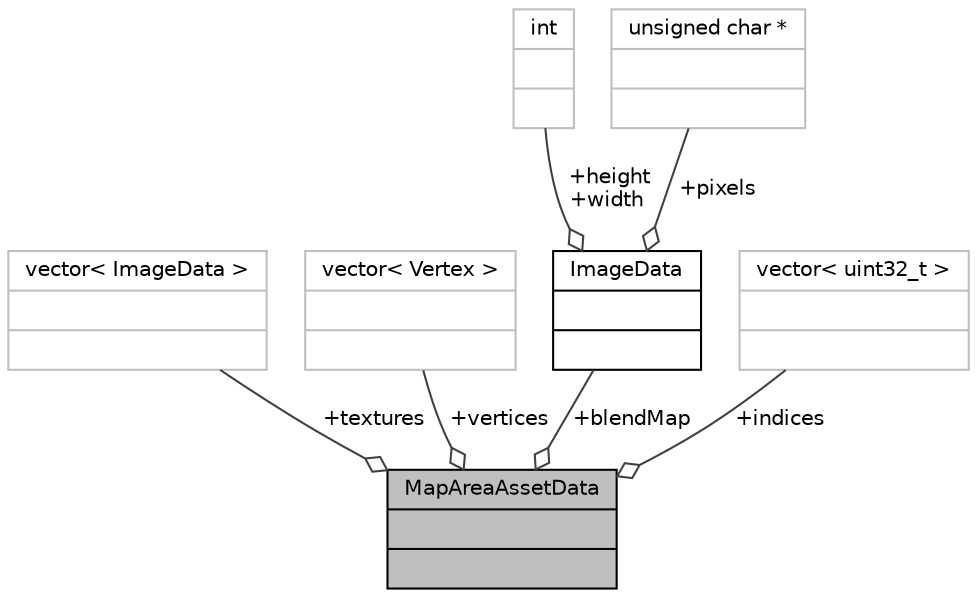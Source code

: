 digraph "MapAreaAssetData"
{
 // LATEX_PDF_SIZE
  edge [fontname="Helvetica",fontsize="10",labelfontname="Helvetica",labelfontsize="10"];
  node [fontname="Helvetica",fontsize="10",shape=record];
  Node1 [label="{MapAreaAssetData\n||}",height=0.2,width=0.4,color="black", fillcolor="grey75", style="filled", fontcolor="black",tooltip="Contains asset data loaded into memory for a specific area."];
  Node2 -> Node1 [color="grey25",fontsize="10",style="solid",label=" +textures" ,arrowhead="odiamond",fontname="Helvetica"];
  Node2 [label="{vector\< ImageData \>\n||}",height=0.2,width=0.4,color="grey75", fillcolor="white", style="filled",tooltip=" "];
  Node3 -> Node1 [color="grey25",fontsize="10",style="solid",label=" +vertices" ,arrowhead="odiamond",fontname="Helvetica"];
  Node3 [label="{vector\< Vertex \>\n||}",height=0.2,width=0.4,color="grey75", fillcolor="white", style="filled",tooltip=" "];
  Node4 -> Node1 [color="grey25",fontsize="10",style="solid",label=" +blendMap" ,arrowhead="odiamond",fontname="Helvetica"];
  Node4 [label="{ImageData\n||}",height=0.2,width=0.4,color="black", fillcolor="white", style="filled",URL="$structImageData.html",tooltip=" "];
  Node5 -> Node4 [color="grey25",fontsize="10",style="solid",label=" +height\n+width" ,arrowhead="odiamond",fontname="Helvetica"];
  Node5 [label="{int\n||}",height=0.2,width=0.4,color="grey75", fillcolor="white", style="filled",tooltip=" "];
  Node6 -> Node4 [color="grey25",fontsize="10",style="solid",label=" +pixels" ,arrowhead="odiamond",fontname="Helvetica"];
  Node6 [label="{unsigned char *\n||}",height=0.2,width=0.4,color="grey75", fillcolor="white", style="filled",tooltip=" "];
  Node7 -> Node1 [color="grey25",fontsize="10",style="solid",label=" +indices" ,arrowhead="odiamond",fontname="Helvetica"];
  Node7 [label="{vector\< uint32_t \>\n||}",height=0.2,width=0.4,color="grey75", fillcolor="white", style="filled",tooltip=" "];
}
